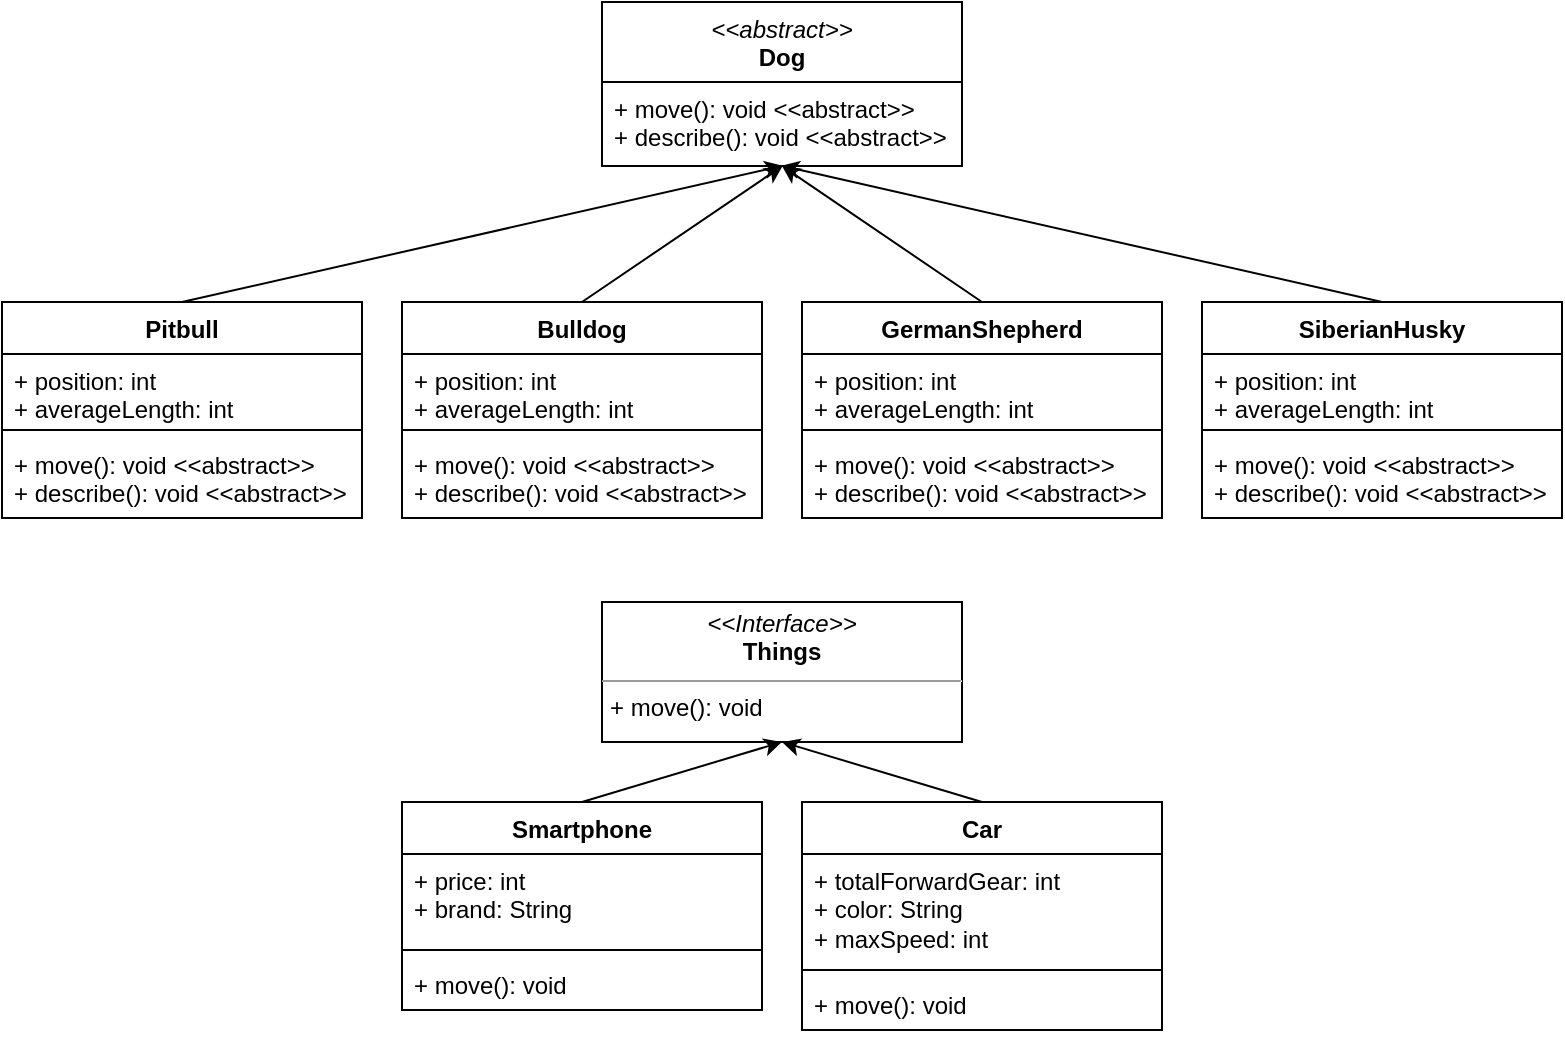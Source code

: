 <mxfile version="21.2.3" type="github">
  <diagram name="Page-1" id="lce36IJeCqwEzLxR-Vqm">
    <mxGraphModel dx="1187" dy="653" grid="1" gridSize="10" guides="1" tooltips="1" connect="1" arrows="1" fold="1" page="1" pageScale="1" pageWidth="850" pageHeight="1100" math="0" shadow="0">
      <root>
        <mxCell id="0" />
        <mxCell id="1" parent="0" />
        <mxCell id="Y07Ytb8vtpDQGblgRM2A-1" value="&lt;i style=&quot;font-weight: normal;&quot;&gt;&amp;lt;&amp;lt;abstract&amp;gt;&amp;gt;&lt;/i&gt;&lt;br&gt;Dog" style="swimlane;fontStyle=1;align=center;verticalAlign=top;childLayout=stackLayout;horizontal=1;startSize=40;horizontalStack=0;resizeParent=1;resizeParentMax=0;resizeLast=0;collapsible=1;marginBottom=0;whiteSpace=wrap;html=1;" vertex="1" parent="1">
          <mxGeometry x="330" y="40" width="180" height="82" as="geometry" />
        </mxCell>
        <mxCell id="Y07Ytb8vtpDQGblgRM2A-4" value="+ move(): void &amp;lt;&amp;lt;abstract&amp;gt;&amp;gt;&lt;br&gt;+ describe(): void &amp;lt;&amp;lt;abstract&amp;gt;&amp;gt;" style="text;strokeColor=none;fillColor=none;align=left;verticalAlign=top;spacingLeft=4;spacingRight=4;overflow=hidden;rotatable=0;points=[[0,0.5],[1,0.5]];portConstraint=eastwest;whiteSpace=wrap;html=1;" vertex="1" parent="Y07Ytb8vtpDQGblgRM2A-1">
          <mxGeometry y="40" width="180" height="42" as="geometry" />
        </mxCell>
        <mxCell id="Y07Ytb8vtpDQGblgRM2A-33" style="edgeStyle=none;rounded=0;orthogonalLoop=1;jettySize=auto;html=1;exitX=0.5;exitY=0;exitDx=0;exitDy=0;entryX=0.502;entryY=0.997;entryDx=0;entryDy=0;entryPerimeter=0;" edge="1" parent="1" source="Y07Ytb8vtpDQGblgRM2A-15" target="Y07Ytb8vtpDQGblgRM2A-4">
          <mxGeometry relative="1" as="geometry">
            <mxPoint x="420" y="140" as="targetPoint" />
          </mxGeometry>
        </mxCell>
        <mxCell id="Y07Ytb8vtpDQGblgRM2A-15" value="Bulldog" style="swimlane;fontStyle=1;align=center;verticalAlign=top;childLayout=stackLayout;horizontal=1;startSize=26;horizontalStack=0;resizeParent=1;resizeParentMax=0;resizeLast=0;collapsible=1;marginBottom=0;whiteSpace=wrap;html=1;" vertex="1" parent="1">
          <mxGeometry x="230" y="190" width="180" height="108" as="geometry" />
        </mxCell>
        <mxCell id="Y07Ytb8vtpDQGblgRM2A-16" value="+ position: int&lt;br&gt;+ averageLength: int" style="text;strokeColor=none;fillColor=none;align=left;verticalAlign=top;spacingLeft=4;spacingRight=4;overflow=hidden;rotatable=0;points=[[0,0.5],[1,0.5]];portConstraint=eastwest;whiteSpace=wrap;html=1;" vertex="1" parent="Y07Ytb8vtpDQGblgRM2A-15">
          <mxGeometry y="26" width="180" height="34" as="geometry" />
        </mxCell>
        <mxCell id="Y07Ytb8vtpDQGblgRM2A-17" value="" style="line;strokeWidth=1;fillColor=none;align=left;verticalAlign=middle;spacingTop=-1;spacingLeft=3;spacingRight=3;rotatable=0;labelPosition=right;points=[];portConstraint=eastwest;strokeColor=inherit;" vertex="1" parent="Y07Ytb8vtpDQGblgRM2A-15">
          <mxGeometry y="60" width="180" height="8" as="geometry" />
        </mxCell>
        <mxCell id="Y07Ytb8vtpDQGblgRM2A-18" value="+ move(): void &amp;lt;&amp;lt;abstract&amp;gt;&amp;gt;&lt;br style=&quot;border-color: var(--border-color);&quot;&gt;+ describe(): void &amp;lt;&amp;lt;abstract&amp;gt;&amp;gt;" style="text;strokeColor=none;fillColor=none;align=left;verticalAlign=top;spacingLeft=4;spacingRight=4;overflow=hidden;rotatable=0;points=[[0,0.5],[1,0.5]];portConstraint=eastwest;whiteSpace=wrap;html=1;" vertex="1" parent="Y07Ytb8vtpDQGblgRM2A-15">
          <mxGeometry y="68" width="180" height="40" as="geometry" />
        </mxCell>
        <mxCell id="Y07Ytb8vtpDQGblgRM2A-36" style="edgeStyle=none;rounded=0;orthogonalLoop=1;jettySize=auto;html=1;exitX=0.5;exitY=0;exitDx=0;exitDy=0;entryX=0.498;entryY=0.997;entryDx=0;entryDy=0;entryPerimeter=0;" edge="1" parent="1" source="Y07Ytb8vtpDQGblgRM2A-19" target="Y07Ytb8vtpDQGblgRM2A-4">
          <mxGeometry relative="1" as="geometry">
            <mxPoint x="420" y="150" as="targetPoint" />
          </mxGeometry>
        </mxCell>
        <mxCell id="Y07Ytb8vtpDQGblgRM2A-19" value="SiberianHusky" style="swimlane;fontStyle=1;align=center;verticalAlign=top;childLayout=stackLayout;horizontal=1;startSize=26;horizontalStack=0;resizeParent=1;resizeParentMax=0;resizeLast=0;collapsible=1;marginBottom=0;whiteSpace=wrap;html=1;" vertex="1" parent="1">
          <mxGeometry x="630" y="190" width="180" height="108" as="geometry" />
        </mxCell>
        <mxCell id="Y07Ytb8vtpDQGblgRM2A-20" value="+ position: int&lt;br&gt;+ averageLength: int" style="text;strokeColor=none;fillColor=none;align=left;verticalAlign=top;spacingLeft=4;spacingRight=4;overflow=hidden;rotatable=0;points=[[0,0.5],[1,0.5]];portConstraint=eastwest;whiteSpace=wrap;html=1;" vertex="1" parent="Y07Ytb8vtpDQGblgRM2A-19">
          <mxGeometry y="26" width="180" height="34" as="geometry" />
        </mxCell>
        <mxCell id="Y07Ytb8vtpDQGblgRM2A-21" value="" style="line;strokeWidth=1;fillColor=none;align=left;verticalAlign=middle;spacingTop=-1;spacingLeft=3;spacingRight=3;rotatable=0;labelPosition=right;points=[];portConstraint=eastwest;strokeColor=inherit;" vertex="1" parent="Y07Ytb8vtpDQGblgRM2A-19">
          <mxGeometry y="60" width="180" height="8" as="geometry" />
        </mxCell>
        <mxCell id="Y07Ytb8vtpDQGblgRM2A-22" value="+ move(): void &amp;lt;&amp;lt;abstract&amp;gt;&amp;gt;&lt;br style=&quot;border-color: var(--border-color);&quot;&gt;+ describe(): void &amp;lt;&amp;lt;abstract&amp;gt;&amp;gt;" style="text;strokeColor=none;fillColor=none;align=left;verticalAlign=top;spacingLeft=4;spacingRight=4;overflow=hidden;rotatable=0;points=[[0,0.5],[1,0.5]];portConstraint=eastwest;whiteSpace=wrap;html=1;" vertex="1" parent="Y07Ytb8vtpDQGblgRM2A-19">
          <mxGeometry y="68" width="180" height="40" as="geometry" />
        </mxCell>
        <mxCell id="Y07Ytb8vtpDQGblgRM2A-32" style="edgeStyle=none;rounded=0;orthogonalLoop=1;jettySize=auto;html=1;exitX=0.5;exitY=0;exitDx=0;exitDy=0;entryX=0.502;entryY=0.997;entryDx=0;entryDy=0;entryPerimeter=0;" edge="1" parent="1" source="Y07Ytb8vtpDQGblgRM2A-23" target="Y07Ytb8vtpDQGblgRM2A-4">
          <mxGeometry relative="1" as="geometry" />
        </mxCell>
        <mxCell id="Y07Ytb8vtpDQGblgRM2A-23" value="Pitbull" style="swimlane;fontStyle=1;align=center;verticalAlign=top;childLayout=stackLayout;horizontal=1;startSize=26;horizontalStack=0;resizeParent=1;resizeParentMax=0;resizeLast=0;collapsible=1;marginBottom=0;whiteSpace=wrap;html=1;" vertex="1" parent="1">
          <mxGeometry x="30" y="190" width="180" height="108" as="geometry" />
        </mxCell>
        <mxCell id="Y07Ytb8vtpDQGblgRM2A-24" value="+ position: int&lt;br&gt;+ averageLength: int" style="text;strokeColor=none;fillColor=none;align=left;verticalAlign=top;spacingLeft=4;spacingRight=4;overflow=hidden;rotatable=0;points=[[0,0.5],[1,0.5]];portConstraint=eastwest;whiteSpace=wrap;html=1;" vertex="1" parent="Y07Ytb8vtpDQGblgRM2A-23">
          <mxGeometry y="26" width="180" height="34" as="geometry" />
        </mxCell>
        <mxCell id="Y07Ytb8vtpDQGblgRM2A-25" value="" style="line;strokeWidth=1;fillColor=none;align=left;verticalAlign=middle;spacingTop=-1;spacingLeft=3;spacingRight=3;rotatable=0;labelPosition=right;points=[];portConstraint=eastwest;strokeColor=inherit;" vertex="1" parent="Y07Ytb8vtpDQGblgRM2A-23">
          <mxGeometry y="60" width="180" height="8" as="geometry" />
        </mxCell>
        <mxCell id="Y07Ytb8vtpDQGblgRM2A-26" value="+ move(): void &amp;lt;&amp;lt;abstract&amp;gt;&amp;gt;&lt;br style=&quot;border-color: var(--border-color);&quot;&gt;+ describe(): void &amp;lt;&amp;lt;abstract&amp;gt;&amp;gt;" style="text;strokeColor=none;fillColor=none;align=left;verticalAlign=top;spacingLeft=4;spacingRight=4;overflow=hidden;rotatable=0;points=[[0,0.5],[1,0.5]];portConstraint=eastwest;whiteSpace=wrap;html=1;" vertex="1" parent="Y07Ytb8vtpDQGblgRM2A-23">
          <mxGeometry y="68" width="180" height="40" as="geometry" />
        </mxCell>
        <mxCell id="Y07Ytb8vtpDQGblgRM2A-35" style="edgeStyle=none;rounded=0;orthogonalLoop=1;jettySize=auto;html=1;exitX=0.5;exitY=0;exitDx=0;exitDy=0;entryX=0.5;entryY=1;entryDx=0;entryDy=0;entryPerimeter=0;" edge="1" parent="1" source="Y07Ytb8vtpDQGblgRM2A-27" target="Y07Ytb8vtpDQGblgRM2A-4">
          <mxGeometry relative="1" as="geometry">
            <mxPoint x="420" y="140" as="targetPoint" />
          </mxGeometry>
        </mxCell>
        <mxCell id="Y07Ytb8vtpDQGblgRM2A-27" value="GermanShepherd" style="swimlane;fontStyle=1;align=center;verticalAlign=top;childLayout=stackLayout;horizontal=1;startSize=26;horizontalStack=0;resizeParent=1;resizeParentMax=0;resizeLast=0;collapsible=1;marginBottom=0;whiteSpace=wrap;html=1;" vertex="1" parent="1">
          <mxGeometry x="430" y="190" width="180" height="108" as="geometry" />
        </mxCell>
        <mxCell id="Y07Ytb8vtpDQGblgRM2A-28" value="+ position: int&lt;br&gt;+ averageLength: int" style="text;strokeColor=none;fillColor=none;align=left;verticalAlign=top;spacingLeft=4;spacingRight=4;overflow=hidden;rotatable=0;points=[[0,0.5],[1,0.5]];portConstraint=eastwest;whiteSpace=wrap;html=1;" vertex="1" parent="Y07Ytb8vtpDQGblgRM2A-27">
          <mxGeometry y="26" width="180" height="34" as="geometry" />
        </mxCell>
        <mxCell id="Y07Ytb8vtpDQGblgRM2A-29" value="" style="line;strokeWidth=1;fillColor=none;align=left;verticalAlign=middle;spacingTop=-1;spacingLeft=3;spacingRight=3;rotatable=0;labelPosition=right;points=[];portConstraint=eastwest;strokeColor=inherit;" vertex="1" parent="Y07Ytb8vtpDQGblgRM2A-27">
          <mxGeometry y="60" width="180" height="8" as="geometry" />
        </mxCell>
        <mxCell id="Y07Ytb8vtpDQGblgRM2A-30" value="+ move(): void &amp;lt;&amp;lt;abstract&amp;gt;&amp;gt;&lt;br style=&quot;border-color: var(--border-color);&quot;&gt;+ describe(): void &amp;lt;&amp;lt;abstract&amp;gt;&amp;gt;" style="text;strokeColor=none;fillColor=none;align=left;verticalAlign=top;spacingLeft=4;spacingRight=4;overflow=hidden;rotatable=0;points=[[0,0.5],[1,0.5]];portConstraint=eastwest;whiteSpace=wrap;html=1;" vertex="1" parent="Y07Ytb8vtpDQGblgRM2A-27">
          <mxGeometry y="68" width="180" height="40" as="geometry" />
        </mxCell>
        <mxCell id="Y07Ytb8vtpDQGblgRM2A-37" value="&lt;p style=&quot;margin:0px;margin-top:4px;text-align:center;&quot;&gt;&lt;i&gt;&amp;lt;&amp;lt;Interface&amp;gt;&amp;gt;&lt;/i&gt;&lt;br&gt;&lt;b&gt;Things&lt;/b&gt;&lt;/p&gt;&lt;hr size=&quot;1&quot;&gt;&lt;p style=&quot;margin:0px;margin-left:4px;&quot;&gt;+ move(): void&lt;br&gt;&lt;/p&gt;" style="verticalAlign=top;align=left;overflow=fill;fontSize=12;fontFamily=Helvetica;html=1;whiteSpace=wrap;" vertex="1" parent="1">
          <mxGeometry x="330" y="340" width="180" height="70" as="geometry" />
        </mxCell>
        <mxCell id="Y07Ytb8vtpDQGblgRM2A-46" style="edgeStyle=none;rounded=0;orthogonalLoop=1;jettySize=auto;html=1;exitX=0.5;exitY=0;exitDx=0;exitDy=0;entryX=0.5;entryY=1;entryDx=0;entryDy=0;" edge="1" parent="1" source="Y07Ytb8vtpDQGblgRM2A-38" target="Y07Ytb8vtpDQGblgRM2A-37">
          <mxGeometry relative="1" as="geometry">
            <mxPoint x="410" y="420" as="targetPoint" />
          </mxGeometry>
        </mxCell>
        <mxCell id="Y07Ytb8vtpDQGblgRM2A-38" value="Smartphone" style="swimlane;fontStyle=1;align=center;verticalAlign=top;childLayout=stackLayout;horizontal=1;startSize=26;horizontalStack=0;resizeParent=1;resizeParentMax=0;resizeLast=0;collapsible=1;marginBottom=0;whiteSpace=wrap;html=1;" vertex="1" parent="1">
          <mxGeometry x="230" y="440" width="180" height="104" as="geometry" />
        </mxCell>
        <mxCell id="Y07Ytb8vtpDQGblgRM2A-39" value="+ price: int&lt;br&gt;+ brand: String" style="text;strokeColor=none;fillColor=none;align=left;verticalAlign=top;spacingLeft=4;spacingRight=4;overflow=hidden;rotatable=0;points=[[0,0.5],[1,0.5]];portConstraint=eastwest;whiteSpace=wrap;html=1;" vertex="1" parent="Y07Ytb8vtpDQGblgRM2A-38">
          <mxGeometry y="26" width="180" height="44" as="geometry" />
        </mxCell>
        <mxCell id="Y07Ytb8vtpDQGblgRM2A-40" value="" style="line;strokeWidth=1;fillColor=none;align=left;verticalAlign=middle;spacingTop=-1;spacingLeft=3;spacingRight=3;rotatable=0;labelPosition=right;points=[];portConstraint=eastwest;strokeColor=inherit;" vertex="1" parent="Y07Ytb8vtpDQGblgRM2A-38">
          <mxGeometry y="70" width="180" height="8" as="geometry" />
        </mxCell>
        <mxCell id="Y07Ytb8vtpDQGblgRM2A-41" value="+ move(): void" style="text;strokeColor=none;fillColor=none;align=left;verticalAlign=top;spacingLeft=4;spacingRight=4;overflow=hidden;rotatable=0;points=[[0,0.5],[1,0.5]];portConstraint=eastwest;whiteSpace=wrap;html=1;" vertex="1" parent="Y07Ytb8vtpDQGblgRM2A-38">
          <mxGeometry y="78" width="180" height="26" as="geometry" />
        </mxCell>
        <mxCell id="Y07Ytb8vtpDQGblgRM2A-47" style="edgeStyle=none;rounded=0;orthogonalLoop=1;jettySize=auto;html=1;exitX=0.5;exitY=0;exitDx=0;exitDy=0;entryX=0.5;entryY=1;entryDx=0;entryDy=0;" edge="1" parent="1" source="Y07Ytb8vtpDQGblgRM2A-42" target="Y07Ytb8vtpDQGblgRM2A-37">
          <mxGeometry relative="1" as="geometry">
            <mxPoint x="420" y="420" as="targetPoint" />
          </mxGeometry>
        </mxCell>
        <mxCell id="Y07Ytb8vtpDQGblgRM2A-42" value="Car" style="swimlane;fontStyle=1;align=center;verticalAlign=top;childLayout=stackLayout;horizontal=1;startSize=26;horizontalStack=0;resizeParent=1;resizeParentMax=0;resizeLast=0;collapsible=1;marginBottom=0;whiteSpace=wrap;html=1;" vertex="1" parent="1">
          <mxGeometry x="430" y="440" width="180" height="114" as="geometry" />
        </mxCell>
        <mxCell id="Y07Ytb8vtpDQGblgRM2A-43" value="+ totalForwardGear: int&lt;br&gt;+ color: String&lt;br&gt;+ maxSpeed: int" style="text;strokeColor=none;fillColor=none;align=left;verticalAlign=top;spacingLeft=4;spacingRight=4;overflow=hidden;rotatable=0;points=[[0,0.5],[1,0.5]];portConstraint=eastwest;whiteSpace=wrap;html=1;" vertex="1" parent="Y07Ytb8vtpDQGblgRM2A-42">
          <mxGeometry y="26" width="180" height="54" as="geometry" />
        </mxCell>
        <mxCell id="Y07Ytb8vtpDQGblgRM2A-44" value="" style="line;strokeWidth=1;fillColor=none;align=left;verticalAlign=middle;spacingTop=-1;spacingLeft=3;spacingRight=3;rotatable=0;labelPosition=right;points=[];portConstraint=eastwest;strokeColor=inherit;" vertex="1" parent="Y07Ytb8vtpDQGblgRM2A-42">
          <mxGeometry y="80" width="180" height="8" as="geometry" />
        </mxCell>
        <mxCell id="Y07Ytb8vtpDQGblgRM2A-45" value="+ move(): void" style="text;strokeColor=none;fillColor=none;align=left;verticalAlign=top;spacingLeft=4;spacingRight=4;overflow=hidden;rotatable=0;points=[[0,0.5],[1,0.5]];portConstraint=eastwest;whiteSpace=wrap;html=1;" vertex="1" parent="Y07Ytb8vtpDQGblgRM2A-42">
          <mxGeometry y="88" width="180" height="26" as="geometry" />
        </mxCell>
      </root>
    </mxGraphModel>
  </diagram>
</mxfile>
